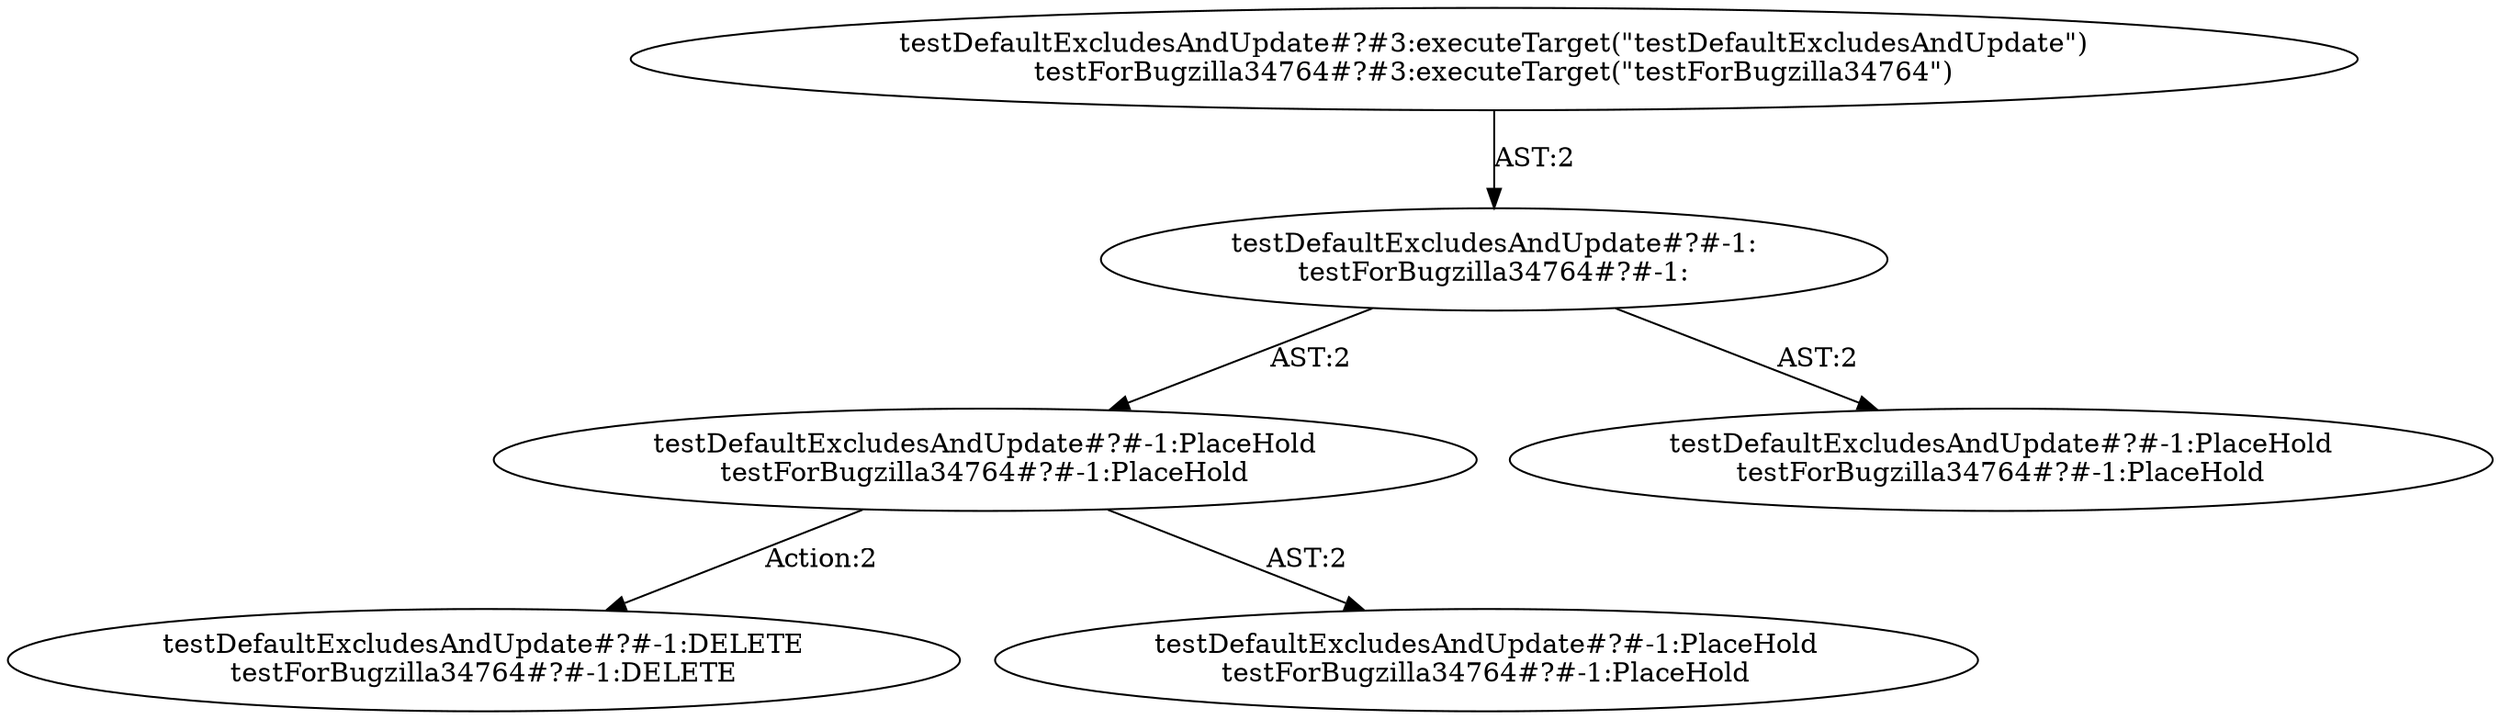 digraph "Pattern" {
0 [label="testDefaultExcludesAndUpdate#?#-1:DELETE
testForBugzilla34764#?#-1:DELETE" shape=ellipse]
1 [label="testDefaultExcludesAndUpdate#?#-1:PlaceHold
testForBugzilla34764#?#-1:PlaceHold" shape=ellipse]
2 [label="testDefaultExcludesAndUpdate#?#-1:
testForBugzilla34764#?#-1:" shape=ellipse]
3 [label="testDefaultExcludesAndUpdate#?#3:executeTarget(\"testDefaultExcludesAndUpdate\")
testForBugzilla34764#?#3:executeTarget(\"testForBugzilla34764\")" shape=ellipse]
4 [label="testDefaultExcludesAndUpdate#?#-1:PlaceHold
testForBugzilla34764#?#-1:PlaceHold" shape=ellipse]
5 [label="testDefaultExcludesAndUpdate#?#-1:PlaceHold
testForBugzilla34764#?#-1:PlaceHold" shape=ellipse]
1 -> 0 [label="Action:2"];
1 -> 5 [label="AST:2"];
2 -> 1 [label="AST:2"];
2 -> 4 [label="AST:2"];
3 -> 2 [label="AST:2"];
}